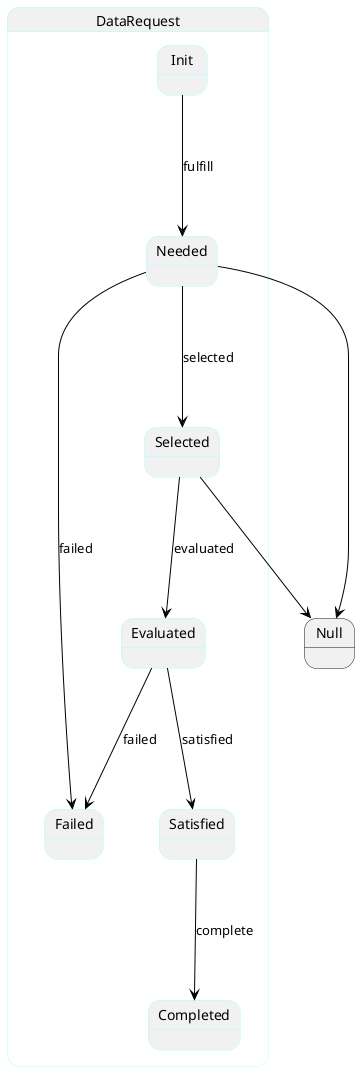 @startuml



state DataRequest ##aaffff {

    state Init ##aaffff {
    }

    state Needed ##aaffff {
    }

    state Failed ##aaffff {
    }

    state Selected ##aaffff {
    }

    state Satisfied ##aaffff {
    }

    state Evaluated ##aaffff {
    }

    state Completed ##aaffff {
    }




Init -[#black]--> Needed : fulfill

Needed -[#black]--> Selected : selected

Needed -[#black]--> Failed : failed

Selected -[#black]--> Evaluated : evaluated

Satisfied -[#black]--> Completed : complete

Evaluated -[#black]--> Satisfied : satisfied

Evaluated -[#black]--> Failed : failed

}

 
 Needed -[#black]--> Null
 
 
 Selected -[#black]--> Null
 

@enduml
